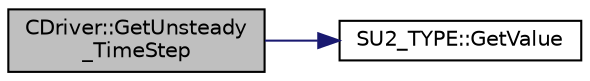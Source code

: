 digraph "CDriver::GetUnsteady_TimeStep"
{
 // LATEX_PDF_SIZE
  edge [fontname="Helvetica",fontsize="10",labelfontname="Helvetica",labelfontsize="10"];
  node [fontname="Helvetica",fontsize="10",shape=record];
  rankdir="LR";
  Node1 [label="CDriver::GetUnsteady\l_TimeStep",height=0.2,width=0.4,color="black", fillcolor="grey75", style="filled", fontcolor="black",tooltip="Get the unsteady time step."];
  Node1 -> Node2 [color="midnightblue",fontsize="10",style="solid",fontname="Helvetica"];
  Node2 [label="SU2_TYPE::GetValue",height=0.2,width=0.4,color="black", fillcolor="white", style="filled",URL="$namespaceSU2__TYPE.html#adf52a59d6f4e578f7915ec9abbf7cb22",tooltip="Get the (primitive) value of the datatype (needs to be specialized for active types)."];
}
